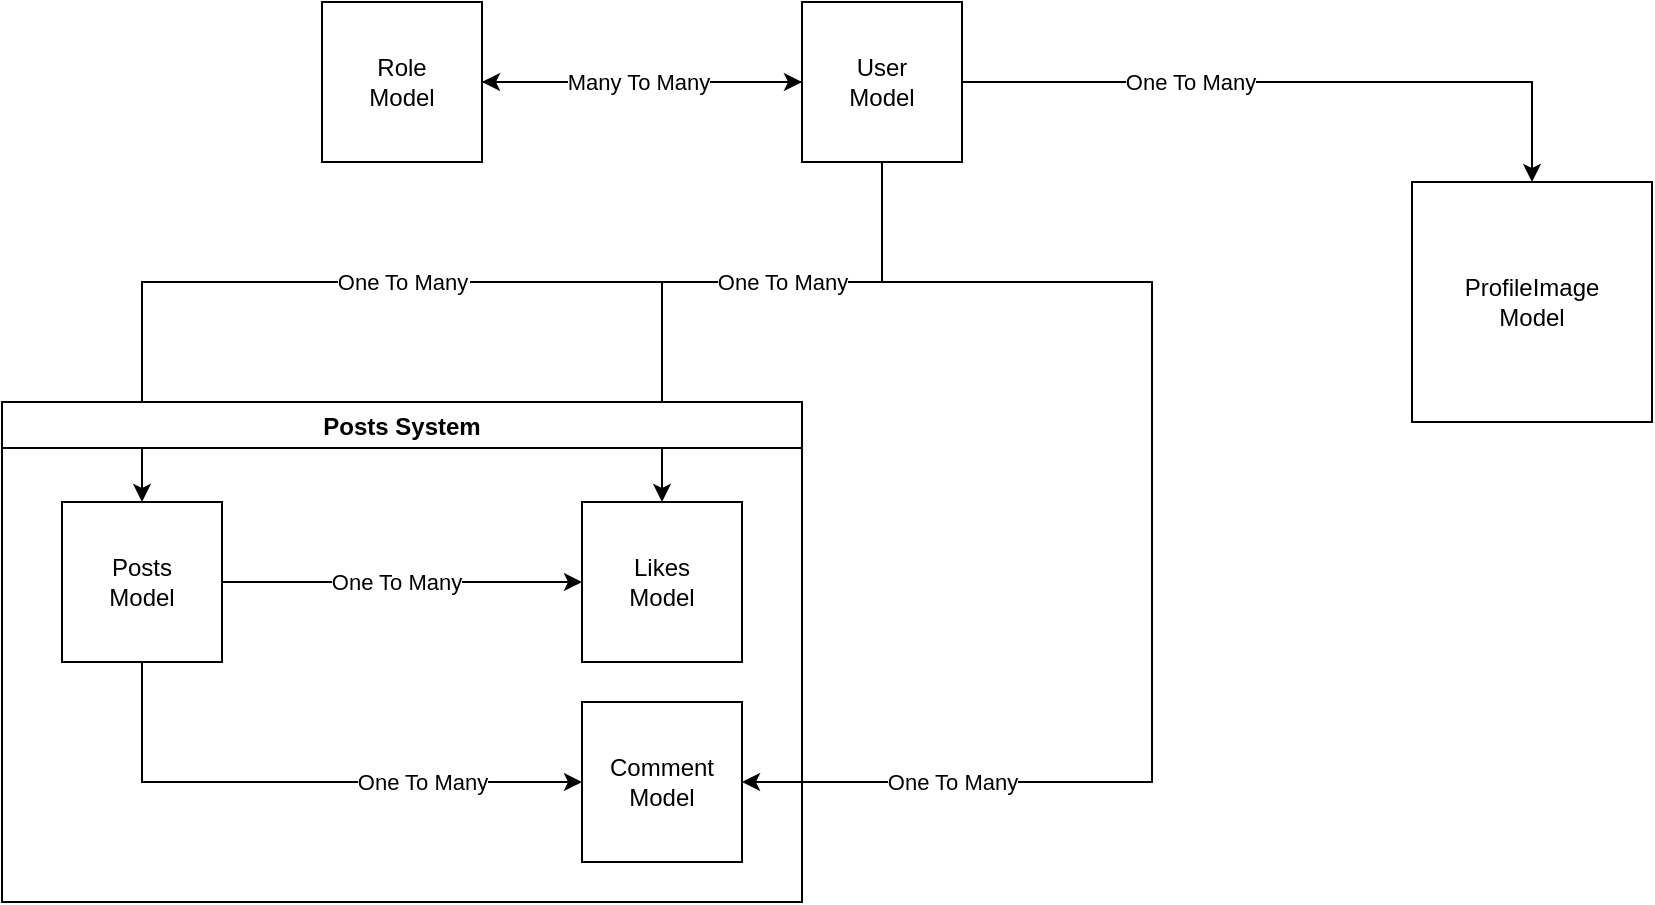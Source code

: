 <mxfile version="20.5.1" type="device"><diagram id="fHYhs6HduApl7dVa8Gvq" name="Page-1"><mxGraphModel dx="1038" dy="588" grid="1" gridSize="10" guides="1" tooltips="1" connect="1" arrows="1" fold="1" page="1" pageScale="1" pageWidth="3300" pageHeight="4681" math="0" shadow="0"><root><mxCell id="0"/><mxCell id="1" parent="0"/><mxCell id="pG_dXWlIL22w4udie8I6-21" value="d" style="edgeStyle=orthogonalEdgeStyle;rounded=0;orthogonalLoop=1;jettySize=auto;html=1;exitX=0.5;exitY=1;exitDx=0;exitDy=0;entryX=0.5;entryY=0;entryDx=0;entryDy=0;" parent="1" source="pG_dXWlIL22w4udie8I6-1" target="pG_dXWlIL22w4udie8I6-18" edge="1"><mxGeometry relative="1" as="geometry"><Array as="points"><mxPoint x="1745" y="360"/><mxPoint x="1375" y="360"/></Array></mxGeometry></mxCell><mxCell id="pG_dXWlIL22w4udie8I6-3" style="edgeStyle=orthogonalEdgeStyle;rounded=0;orthogonalLoop=1;jettySize=auto;html=1;exitX=1;exitY=0.5;exitDx=0;exitDy=0;entryX=0.5;entryY=0;entryDx=0;entryDy=0;" parent="1" source="pG_dXWlIL22w4udie8I6-1" target="pG_dXWlIL22w4udie8I6-2" edge="1"><mxGeometry relative="1" as="geometry"/></mxCell><mxCell id="pG_dXWlIL22w4udie8I6-4" value="One To Many" style="edgeLabel;html=1;align=center;verticalAlign=middle;resizable=0;points=[];" parent="pG_dXWlIL22w4udie8I6-3" vertex="1" connectable="0"><mxGeometry x="-0.514" relative="1" as="geometry"><mxPoint x="32" as="offset"/></mxGeometry></mxCell><mxCell id="pG_dXWlIL22w4udie8I6-10" style="edgeStyle=orthogonalEdgeStyle;rounded=0;orthogonalLoop=1;jettySize=auto;html=1;exitX=0;exitY=0.5;exitDx=0;exitDy=0;entryX=1;entryY=0.5;entryDx=0;entryDy=0;" parent="1" source="pG_dXWlIL22w4udie8I6-1" target="pG_dXWlIL22w4udie8I6-5" edge="1"><mxGeometry relative="1" as="geometry"/></mxCell><mxCell id="pG_dXWlIL22w4udie8I6-16" style="edgeStyle=orthogonalEdgeStyle;rounded=0;orthogonalLoop=1;jettySize=auto;html=1;exitX=0.5;exitY=1;exitDx=0;exitDy=0;entryX=0.5;entryY=0;entryDx=0;entryDy=0;" parent="1" source="pG_dXWlIL22w4udie8I6-1" target="pG_dXWlIL22w4udie8I6-15" edge="1"><mxGeometry relative="1" as="geometry"><Array as="points"><mxPoint x="1745" y="360"/><mxPoint x="1635" y="360"/></Array></mxGeometry></mxCell><mxCell id="pG_dXWlIL22w4udie8I6-17" value="One To Many" style="edgeLabel;html=1;align=center;verticalAlign=middle;resizable=0;points=[];" parent="pG_dXWlIL22w4udie8I6-16" vertex="1" connectable="0"><mxGeometry x="0.529" y="3" relative="1" as="geometry"><mxPoint x="57" y="-44" as="offset"/></mxGeometry></mxCell><mxCell id="pG_dXWlIL22w4udie8I6-33" style="edgeStyle=orthogonalEdgeStyle;rounded=0;orthogonalLoop=1;jettySize=auto;html=1;exitX=0.5;exitY=1;exitDx=0;exitDy=0;entryX=1;entryY=0.5;entryDx=0;entryDy=0;" parent="1" source="pG_dXWlIL22w4udie8I6-1" target="pG_dXWlIL22w4udie8I6-23" edge="1"><mxGeometry relative="1" as="geometry"><Array as="points"><mxPoint x="1745" y="360"/><mxPoint x="1880" y="360"/><mxPoint x="1880" y="610"/></Array></mxGeometry></mxCell><mxCell id="pG_dXWlIL22w4udie8I6-35" value="One To Many" style="edgeLabel;html=1;align=center;verticalAlign=middle;resizable=0;points=[];" parent="pG_dXWlIL22w4udie8I6-33" vertex="1" connectable="0"><mxGeometry x="0.673" y="-1" relative="1" as="geometry"><mxPoint x="-2" y="1" as="offset"/></mxGeometry></mxCell><mxCell id="pG_dXWlIL22w4udie8I6-1" value="User&lt;br&gt;Model" style="whiteSpace=wrap;html=1;aspect=fixed;" parent="1" vertex="1"><mxGeometry x="1705" y="220" width="80" height="80" as="geometry"/></mxCell><mxCell id="pG_dXWlIL22w4udie8I6-2" value="ProfileImage&lt;br&gt;Model" style="whiteSpace=wrap;html=1;aspect=fixed;" parent="1" vertex="1"><mxGeometry x="2010" y="310" width="120" height="120" as="geometry"/></mxCell><mxCell id="pG_dXWlIL22w4udie8I6-12" style="edgeStyle=orthogonalEdgeStyle;rounded=0;orthogonalLoop=1;jettySize=auto;html=1;exitX=1;exitY=0.5;exitDx=0;exitDy=0;entryX=0;entryY=0.5;entryDx=0;entryDy=0;" parent="1" source="pG_dXWlIL22w4udie8I6-5" target="pG_dXWlIL22w4udie8I6-1" edge="1"><mxGeometry relative="1" as="geometry"/></mxCell><mxCell id="pG_dXWlIL22w4udie8I6-13" value="Many To Many" style="edgeLabel;html=1;align=center;verticalAlign=middle;resizable=0;points=[];" parent="pG_dXWlIL22w4udie8I6-12" vertex="1" connectable="0"><mxGeometry x="0.61" y="-1" relative="1" as="geometry"><mxPoint x="-51" y="-1" as="offset"/></mxGeometry></mxCell><mxCell id="pG_dXWlIL22w4udie8I6-5" value="Role&lt;br&gt;Model" style="whiteSpace=wrap;html=1;aspect=fixed;" parent="1" vertex="1"><mxGeometry x="1465" y="220" width="80" height="80" as="geometry"/></mxCell><mxCell id="pG_dXWlIL22w4udie8I6-14" value="Posts System" style="swimlane;" parent="1" vertex="1"><mxGeometry x="1305" y="420" width="400" height="250" as="geometry"/></mxCell><mxCell id="pG_dXWlIL22w4udie8I6-15" value="Likes&lt;br&gt;Model" style="whiteSpace=wrap;html=1;aspect=fixed;" parent="pG_dXWlIL22w4udie8I6-14" vertex="1"><mxGeometry x="290" y="50" width="80" height="80" as="geometry"/></mxCell><mxCell id="pG_dXWlIL22w4udie8I6-19" style="edgeStyle=orthogonalEdgeStyle;rounded=0;orthogonalLoop=1;jettySize=auto;html=1;exitX=1;exitY=0.5;exitDx=0;exitDy=0;" parent="pG_dXWlIL22w4udie8I6-14" source="pG_dXWlIL22w4udie8I6-18" target="pG_dXWlIL22w4udie8I6-15" edge="1"><mxGeometry relative="1" as="geometry"/></mxCell><mxCell id="pG_dXWlIL22w4udie8I6-20" value="One To Many" style="edgeLabel;html=1;align=center;verticalAlign=middle;resizable=0;points=[];" parent="pG_dXWlIL22w4udie8I6-19" vertex="1" connectable="0"><mxGeometry x="-0.404" relative="1" as="geometry"><mxPoint x="33" as="offset"/></mxGeometry></mxCell><mxCell id="pG_dXWlIL22w4udie8I6-30" style="edgeStyle=orthogonalEdgeStyle;rounded=0;orthogonalLoop=1;jettySize=auto;html=1;exitX=0.5;exitY=1;exitDx=0;exitDy=0;entryX=0;entryY=0.5;entryDx=0;entryDy=0;" parent="pG_dXWlIL22w4udie8I6-14" source="pG_dXWlIL22w4udie8I6-18" target="pG_dXWlIL22w4udie8I6-23" edge="1"><mxGeometry relative="1" as="geometry"/></mxCell><mxCell id="pG_dXWlIL22w4udie8I6-18" value="Posts&lt;br&gt;Model" style="whiteSpace=wrap;html=1;aspect=fixed;" parent="pG_dXWlIL22w4udie8I6-14" vertex="1"><mxGeometry x="30" y="50" width="80" height="80" as="geometry"/></mxCell><mxCell id="pG_dXWlIL22w4udie8I6-23" value="Comment&lt;br&gt;Model" style="whiteSpace=wrap;html=1;aspect=fixed;" parent="pG_dXWlIL22w4udie8I6-14" vertex="1"><mxGeometry x="290" y="150" width="80" height="80" as="geometry"/></mxCell><mxCell id="pG_dXWlIL22w4udie8I6-31" value="One To Many" style="edgeLabel;html=1;align=center;verticalAlign=middle;resizable=0;points=[];" parent="pG_dXWlIL22w4udie8I6-14" vertex="1" connectable="0"><mxGeometry x="210" y="190.0" as="geometry"/></mxCell><mxCell id="pG_dXWlIL22w4udie8I6-22" value="One To Many" style="edgeLabel;html=1;align=center;verticalAlign=middle;resizable=0;points=[];" parent="1" vertex="1" connectable="0"><mxGeometry x="1505" y="360.0" as="geometry"/></mxCell></root></mxGraphModel></diagram></mxfile>